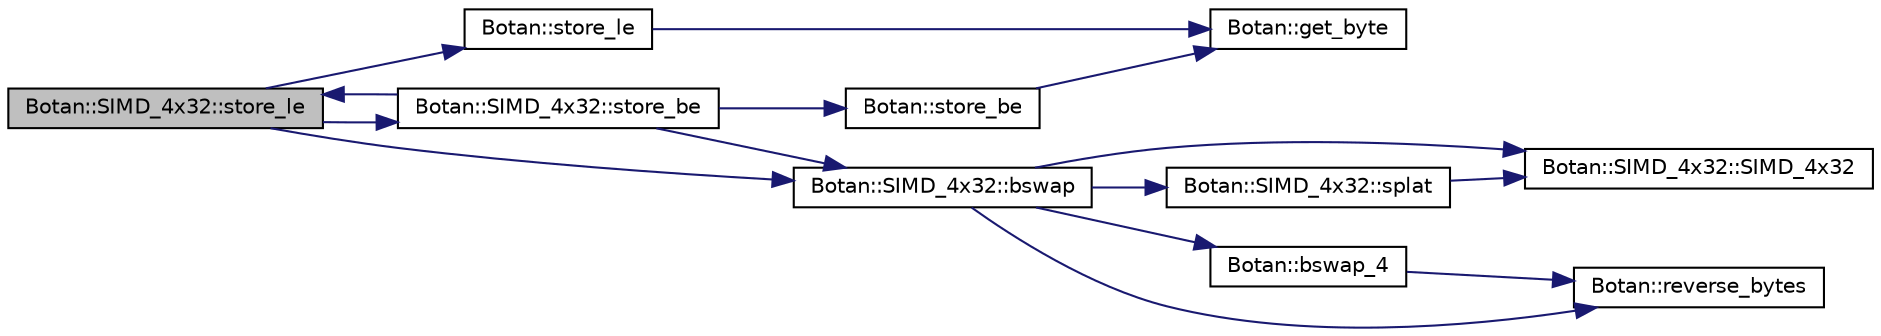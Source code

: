 digraph "Botan::SIMD_4x32::store_le"
{
  edge [fontname="Helvetica",fontsize="10",labelfontname="Helvetica",labelfontsize="10"];
  node [fontname="Helvetica",fontsize="10",shape=record];
  rankdir="LR";
  Node77 [label="Botan::SIMD_4x32::store_le",height=0.2,width=0.4,color="black", fillcolor="grey75", style="filled", fontcolor="black"];
  Node77 -> Node78 [color="midnightblue",fontsize="10",style="solid",fontname="Helvetica"];
  Node78 [label="Botan::store_le",height=0.2,width=0.4,color="black", fillcolor="white", style="filled",URL="$namespace_botan.html#ac0c49ee3a99775f2fba422752fdbc21a"];
  Node78 -> Node79 [color="midnightblue",fontsize="10",style="solid",fontname="Helvetica"];
  Node79 [label="Botan::get_byte",height=0.2,width=0.4,color="black", fillcolor="white", style="filled",URL="$namespace_botan.html#ad10dc938a651323dddbfe3c1e985774b"];
  Node77 -> Node80 [color="midnightblue",fontsize="10",style="solid",fontname="Helvetica"];
  Node80 [label="Botan::SIMD_4x32::bswap",height=0.2,width=0.4,color="black", fillcolor="white", style="filled",URL="$class_botan_1_1_s_i_m_d__4x32.html#a7efd5ff4f90609b6c7c5ad88d6814f77"];
  Node80 -> Node81 [color="midnightblue",fontsize="10",style="solid",fontname="Helvetica"];
  Node81 [label="Botan::SIMD_4x32::SIMD_4x32",height=0.2,width=0.4,color="black", fillcolor="white", style="filled",URL="$class_botan_1_1_s_i_m_d__4x32.html#a9f098b406c1627b5f7c96c92e694c3bb"];
  Node80 -> Node82 [color="midnightblue",fontsize="10",style="solid",fontname="Helvetica"];
  Node82 [label="Botan::bswap_4",height=0.2,width=0.4,color="black", fillcolor="white", style="filled",URL="$namespace_botan.html#a5ec087b9959d7ffcbc195dcedbf10513"];
  Node82 -> Node83 [color="midnightblue",fontsize="10",style="solid",fontname="Helvetica"];
  Node83 [label="Botan::reverse_bytes",height=0.2,width=0.4,color="black", fillcolor="white", style="filled",URL="$namespace_botan.html#a124bfd8e6621e1ad0d19d902ce10f149"];
  Node80 -> Node84 [color="midnightblue",fontsize="10",style="solid",fontname="Helvetica"];
  Node84 [label="Botan::SIMD_4x32::splat",height=0.2,width=0.4,color="black", fillcolor="white", style="filled",URL="$class_botan_1_1_s_i_m_d__4x32.html#a2d92ac1bb185cb89e5e4d413f5ef6d34"];
  Node84 -> Node81 [color="midnightblue",fontsize="10",style="solid",fontname="Helvetica"];
  Node80 -> Node83 [color="midnightblue",fontsize="10",style="solid",fontname="Helvetica"];
  Node77 -> Node85 [color="midnightblue",fontsize="10",style="solid",fontname="Helvetica"];
  Node85 [label="Botan::SIMD_4x32::store_be",height=0.2,width=0.4,color="black", fillcolor="white", style="filled",URL="$class_botan_1_1_s_i_m_d__4x32.html#ac421365de5827557c16aa89097e15504"];
  Node85 -> Node80 [color="midnightblue",fontsize="10",style="solid",fontname="Helvetica"];
  Node85 -> Node77 [color="midnightblue",fontsize="10",style="solid",fontname="Helvetica"];
  Node85 -> Node86 [color="midnightblue",fontsize="10",style="solid",fontname="Helvetica"];
  Node86 [label="Botan::store_be",height=0.2,width=0.4,color="black", fillcolor="white", style="filled",URL="$namespace_botan.html#a26f4a43173adf5f333b598149c3eef1e"];
  Node86 -> Node79 [color="midnightblue",fontsize="10",style="solid",fontname="Helvetica"];
}
